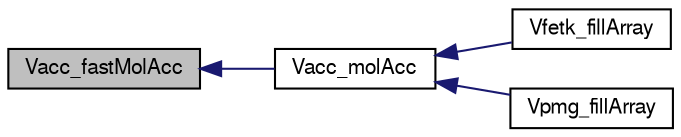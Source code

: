 digraph "Vacc_fastMolAcc"
{
  edge [fontname="FreeSans",fontsize="10",labelfontname="FreeSans",labelfontsize="10"];
  node [fontname="FreeSans",fontsize="10",shape=record];
  rankdir="LR";
  Node1 [label="Vacc_fastMolAcc",height=0.2,width=0.4,color="black", fillcolor="grey75", style="filled" fontcolor="black"];
  Node1 -> Node2 [dir="back",color="midnightblue",fontsize="10",style="solid",fontname="FreeSans"];
  Node2 [label="Vacc_molAcc",height=0.2,width=0.4,color="black", fillcolor="white", style="filled",URL="$group___vacc.html#ga31a47b0e2a3e828ab38802dbebb07415",tooltip="Report molecular accessibility."];
  Node2 -> Node3 [dir="back",color="midnightblue",fontsize="10",style="solid",fontname="FreeSans"];
  Node3 [label="Vfetk_fillArray",height=0.2,width=0.4,color="black", fillcolor="white", style="filled",URL="$group___vfetk.html#gab568aa48a9072ad4fe3007a181affda1",tooltip="Fill an array with the specified data."];
  Node2 -> Node4 [dir="back",color="midnightblue",fontsize="10",style="solid",fontname="FreeSans"];
  Node4 [label="Vpmg_fillArray",height=0.2,width=0.4,color="black", fillcolor="white", style="filled",URL="$group___vpmg.html#ga11ed702159c3c6ee7d89c9d0bcdee240",tooltip="Fill the specified array with accessibility values."];
}
